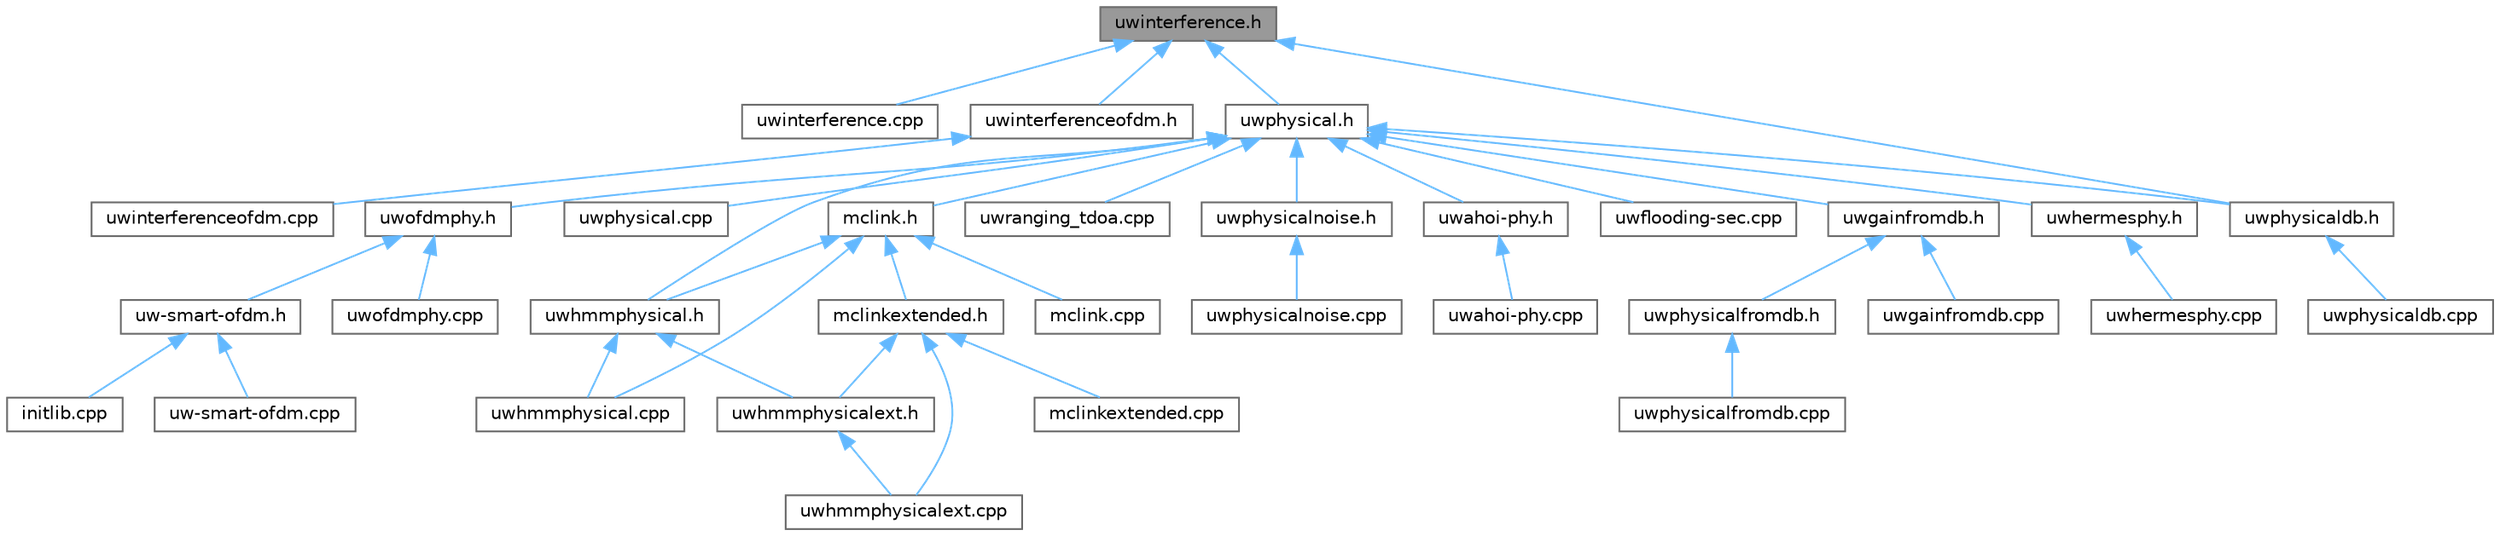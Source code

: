 digraph "uwinterference.h"
{
 // LATEX_PDF_SIZE
  bgcolor="transparent";
  edge [fontname=Helvetica,fontsize=10,labelfontname=Helvetica,labelfontsize=10];
  node [fontname=Helvetica,fontsize=10,shape=box,height=0.2,width=0.4];
  Node1 [id="Node000001",label="uwinterference.h",height=0.2,width=0.4,color="gray40", fillcolor="grey60", style="filled", fontcolor="black",tooltip="Implementation of uwinterference class."];
  Node1 -> Node2 [id="edge1_Node000001_Node000002",dir="back",color="steelblue1",style="solid",tooltip=" "];
  Node2 [id="Node000002",label="uwinterference.cpp",height=0.2,width=0.4,color="grey40", fillcolor="white", style="filled",URL="$uwinterference_8cpp.html",tooltip="Implementation of uwinterference class."];
  Node1 -> Node3 [id="edge2_Node000001_Node000003",dir="back",color="steelblue1",style="solid",tooltip=" "];
  Node3 [id="Node000003",label="uwinterferenceofdm.h",height=0.2,width=0.4,color="grey40", fillcolor="white", style="filled",URL="$uwinterferenceofdm_8h.html",tooltip="Implementation of uwinterference class. Your can find the brief description of this module in the pap..."];
  Node3 -> Node4 [id="edge3_Node000003_Node000004",dir="back",color="steelblue1",style="solid",tooltip=" "];
  Node4 [id="Node000004",label="uwinterferenceofdm.cpp",height=0.2,width=0.4,color="grey40", fillcolor="white", style="filled",URL="$uwinterferenceofdm_8cpp.html",tooltip="Implementation of uwinterferenceofdm class."];
  Node1 -> Node5 [id="edge4_Node000001_Node000005",dir="back",color="steelblue1",style="solid",tooltip=" "];
  Node5 [id="Node000005",label="uwphysical.h",height=0.2,width=0.4,color="grey40", fillcolor="white", style="filled",URL="$uwphysical_8h.html",tooltip="Definition of UwPhysical class."];
  Node5 -> Node6 [id="edge5_Node000005_Node000006",dir="back",color="steelblue1",style="solid",tooltip=" "];
  Node6 [id="Node000006",label="mclink.h",height=0.2,width=0.4,color="grey40", fillcolor="white", style="filled",URL="$mclink_8h.html",tooltip="Definition of MCLink class."];
  Node6 -> Node7 [id="edge6_Node000006_Node000007",dir="back",color="steelblue1",style="solid",tooltip=" "];
  Node7 [id="Node000007",label="mclink.cpp",height=0.2,width=0.4,color="grey40", fillcolor="white", style="filled",URL="$mclink_8cpp.html",tooltip=" "];
  Node6 -> Node8 [id="edge7_Node000006_Node000008",dir="back",color="steelblue1",style="solid",tooltip=" "];
  Node8 [id="Node000008",label="mclinkextended.h",height=0.2,width=0.4,color="grey40", fillcolor="white", style="filled",URL="$mclinkextended_8h.html",tooltip="Definition of MCLinkExtended class, extending MCLink."];
  Node8 -> Node9 [id="edge8_Node000008_Node000009",dir="back",color="steelblue1",style="solid",tooltip=" "];
  Node9 [id="Node000009",label="mclinkextended.cpp",height=0.2,width=0.4,color="grey40", fillcolor="white", style="filled",URL="$mclinkextended_8cpp.html",tooltip="Implementation of MCLinkExtended class."];
  Node8 -> Node10 [id="edge9_Node000008_Node000010",dir="back",color="steelblue1",style="solid",tooltip=" "];
  Node10 [id="Node000010",label="uwhmmphysicalext.cpp",height=0.2,width=0.4,color="grey40", fillcolor="white", style="filled",URL="$uwhmmphysicalext_8cpp.html",tooltip="Implementation of UnderwaterHMMPhysicalExt class."];
  Node8 -> Node11 [id="edge10_Node000008_Node000011",dir="back",color="steelblue1",style="solid",tooltip=" "];
  Node11 [id="Node000011",label="uwhmmphysicalext.h",height=0.2,width=0.4,color="grey40", fillcolor="white", style="filled",URL="$uwhmmphysicalext_8h.html",tooltip="Definition of UwHMMPhysicalExt class."];
  Node11 -> Node10 [id="edge11_Node000011_Node000010",dir="back",color="steelblue1",style="solid",tooltip=" "];
  Node6 -> Node12 [id="edge12_Node000006_Node000012",dir="back",color="steelblue1",style="solid",tooltip=" "];
  Node12 [id="Node000012",label="uwhmmphysical.cpp",height=0.2,width=0.4,color="grey40", fillcolor="white", style="filled",URL="$uwhmmphysical_8cpp.html",tooltip="Implementation of UnderwaterHMMPhysical class."];
  Node6 -> Node13 [id="edge13_Node000006_Node000013",dir="back",color="steelblue1",style="solid",tooltip=" "];
  Node13 [id="Node000013",label="uwhmmphysical.h",height=0.2,width=0.4,color="grey40", fillcolor="white", style="filled",URL="$uwhmmphysical_8h.html",tooltip="Definition of UwHMMPhysical class."];
  Node13 -> Node12 [id="edge14_Node000013_Node000012",dir="back",color="steelblue1",style="solid",tooltip=" "];
  Node13 -> Node11 [id="edge15_Node000013_Node000011",dir="back",color="steelblue1",style="solid",tooltip=" "];
  Node5 -> Node14 [id="edge16_Node000005_Node000014",dir="back",color="steelblue1",style="solid",tooltip=" "];
  Node14 [id="Node000014",label="uwahoi-phy.h",height=0.2,width=0.4,color="grey40", fillcolor="white", style="filled",URL="$uwahoi-phy_8h.html",tooltip="Definition of UwAhoiPhy class."];
  Node14 -> Node15 [id="edge17_Node000014_Node000015",dir="back",color="steelblue1",style="solid",tooltip=" "];
  Node15 [id="Node000015",label="uwahoi-phy.cpp",height=0.2,width=0.4,color="grey40", fillcolor="white", style="filled",URL="$uwahoi-phy_8cpp.html",tooltip="Implementation of UwAhoiPhy class."];
  Node5 -> Node16 [id="edge18_Node000005_Node000016",dir="back",color="steelblue1",style="solid",tooltip=" "];
  Node16 [id="Node000016",label="uwflooding-sec.cpp",height=0.2,width=0.4,color="grey40", fillcolor="white", style="filled",URL="$uwflooding-sec_8cpp.html",tooltip="Implements UwFlooding class."];
  Node5 -> Node17 [id="edge19_Node000005_Node000017",dir="back",color="steelblue1",style="solid",tooltip=" "];
  Node17 [id="Node000017",label="uwgainfromdb.h",height=0.2,width=0.4,color="grey40", fillcolor="white", style="filled",URL="$uwgainfromdb_8h.html",tooltip="Definition of UnderwaterGainFromDb class."];
  Node17 -> Node18 [id="edge20_Node000017_Node000018",dir="back",color="steelblue1",style="solid",tooltip=" "];
  Node18 [id="Node000018",label="uwgainfromdb.cpp",height=0.2,width=0.4,color="grey40", fillcolor="white", style="filled",URL="$uwgainfromdb_8cpp.html",tooltip="Implementation of UnderwaterGainFromDb class."];
  Node17 -> Node19 [id="edge21_Node000017_Node000019",dir="back",color="steelblue1",style="solid",tooltip=" "];
  Node19 [id="Node000019",label="uwphysicalfromdb.h",height=0.2,width=0.4,color="grey40", fillcolor="white", style="filled",URL="$uwphysicalfromdb_8h.html",tooltip="Definition of UnderwaterPhysicalfromdb class."];
  Node19 -> Node20 [id="edge22_Node000019_Node000020",dir="back",color="steelblue1",style="solid",tooltip=" "];
  Node20 [id="Node000020",label="uwphysicalfromdb.cpp",height=0.2,width=0.4,color="grey40", fillcolor="white", style="filled",URL="$uwphysicalfromdb_8cpp.html",tooltip="Implementation of UnderwaterPhysicalfromdb class."];
  Node5 -> Node21 [id="edge23_Node000005_Node000021",dir="back",color="steelblue1",style="solid",tooltip=" "];
  Node21 [id="Node000021",label="uwhermesphy.h",height=0.2,width=0.4,color="grey40", fillcolor="white", style="filled",URL="$uwhermesphy_8h.html",tooltip="Definition of UwHermesPhy class."];
  Node21 -> Node22 [id="edge24_Node000021_Node000022",dir="back",color="steelblue1",style="solid",tooltip=" "];
  Node22 [id="Node000022",label="uwhermesphy.cpp",height=0.2,width=0.4,color="grey40", fillcolor="white", style="filled",URL="$uwhermesphy_8cpp.html",tooltip="Implementation of UwHermesPhy class."];
  Node5 -> Node13 [id="edge25_Node000005_Node000013",dir="back",color="steelblue1",style="solid",tooltip=" "];
  Node5 -> Node23 [id="edge26_Node000005_Node000023",dir="back",color="steelblue1",style="solid",tooltip=" "];
  Node23 [id="Node000023",label="uwofdmphy.h",height=0.2,width=0.4,color="grey40", fillcolor="white", style="filled",URL="$uwofdmphy_8h.html",tooltip="Definition of UwOFDMPhy class. Your can find the brief description of this physical layer in the pape..."];
  Node23 -> Node24 [id="edge27_Node000023_Node000024",dir="back",color="steelblue1",style="solid",tooltip=" "];
  Node24 [id="Node000024",label="uw-smart-ofdm.h",height=0.2,width=0.4,color="grey40", fillcolor="white", style="filled",URL="$uw-smart-ofdm_8h.html",tooltip="Your can find the description of this protocol in the paper, named \"A Reservation-based Adaptive MAC ..."];
  Node24 -> Node25 [id="edge28_Node000024_Node000025",dir="back",color="steelblue1",style="solid",tooltip=" "];
  Node25 [id="Node000025",label="initlib.cpp",height=0.2,width=0.4,color="grey40", fillcolor="white", style="filled",URL="$DESERT__Framework_2DESERT_2data__link_2uw-smart-ofdm_2initlib_8cpp.html",tooltip=" "];
  Node24 -> Node26 [id="edge29_Node000024_Node000026",dir="back",color="steelblue1",style="solid",tooltip=" "];
  Node26 [id="Node000026",label="uw-smart-ofdm.cpp",height=0.2,width=0.4,color="grey40", fillcolor="white", style="filled",URL="$uw-smart-ofdm_8cpp.html",tooltip="SMART_OFDM can work as MACA full bandwidth or MACA with control carriers divided from data carriers."];
  Node23 -> Node27 [id="edge30_Node000023_Node000027",dir="back",color="steelblue1",style="solid",tooltip=" "];
  Node27 [id="Node000027",label="uwofdmphy.cpp",height=0.2,width=0.4,color="grey40", fillcolor="white", style="filled",URL="$uwofdmphy_8cpp.html",tooltip="Implementation of UwOFDMPhy class."];
  Node5 -> Node28 [id="edge31_Node000005_Node000028",dir="back",color="steelblue1",style="solid",tooltip=" "];
  Node28 [id="Node000028",label="uwphysical.cpp",height=0.2,width=0.4,color="grey40", fillcolor="white", style="filled",URL="$uwphysical_8cpp.html",tooltip="Implementation of UnderwaterPhysical class."];
  Node5 -> Node29 [id="edge32_Node000005_Node000029",dir="back",color="steelblue1",style="solid",tooltip=" "];
  Node29 [id="Node000029",label="uwphysicaldb.h",height=0.2,width=0.4,color="grey40", fillcolor="white", style="filled",URL="$uwphysicaldb_8h.html",tooltip="Definition of UnderwaterPhysicaldb class."];
  Node29 -> Node30 [id="edge33_Node000029_Node000030",dir="back",color="steelblue1",style="solid",tooltip=" "];
  Node30 [id="Node000030",label="uwphysicaldb.cpp",height=0.2,width=0.4,color="grey40", fillcolor="white", style="filled",URL="$uwphysicaldb_8cpp.html",tooltip="Implementation of UnderwaterPhysicaldb class."];
  Node5 -> Node31 [id="edge34_Node000005_Node000031",dir="back",color="steelblue1",style="solid",tooltip=" "];
  Node31 [id="Node000031",label="uwphysicalnoise.h",height=0.2,width=0.4,color="grey40", fillcolor="white", style="filled",URL="$uwphysicalnoise_8h.html",tooltip="Definition of UwPhysicalNoise class."];
  Node31 -> Node32 [id="edge35_Node000031_Node000032",dir="back",color="steelblue1",style="solid",tooltip=" "];
  Node32 [id="Node000032",label="uwphysicalnoise.cpp",height=0.2,width=0.4,color="grey40", fillcolor="white", style="filled",URL="$uwphysicalnoise_8cpp.html",tooltip="Implementation of UnderwaterPhysicalNoise class."];
  Node5 -> Node33 [id="edge36_Node000005_Node000033",dir="back",color="steelblue1",style="solid",tooltip=" "];
  Node33 [id="Node000033",label="uwranging_tdoa.cpp",height=0.2,width=0.4,color="grey40", fillcolor="white", style="filled",URL="$uwranging__tdoa_8cpp.html",tooltip="Provides the implementation of the class UwRangingTDOA."];
  Node1 -> Node29 [id="edge37_Node000001_Node000029",dir="back",color="steelblue1",style="solid",tooltip=" "];
}
